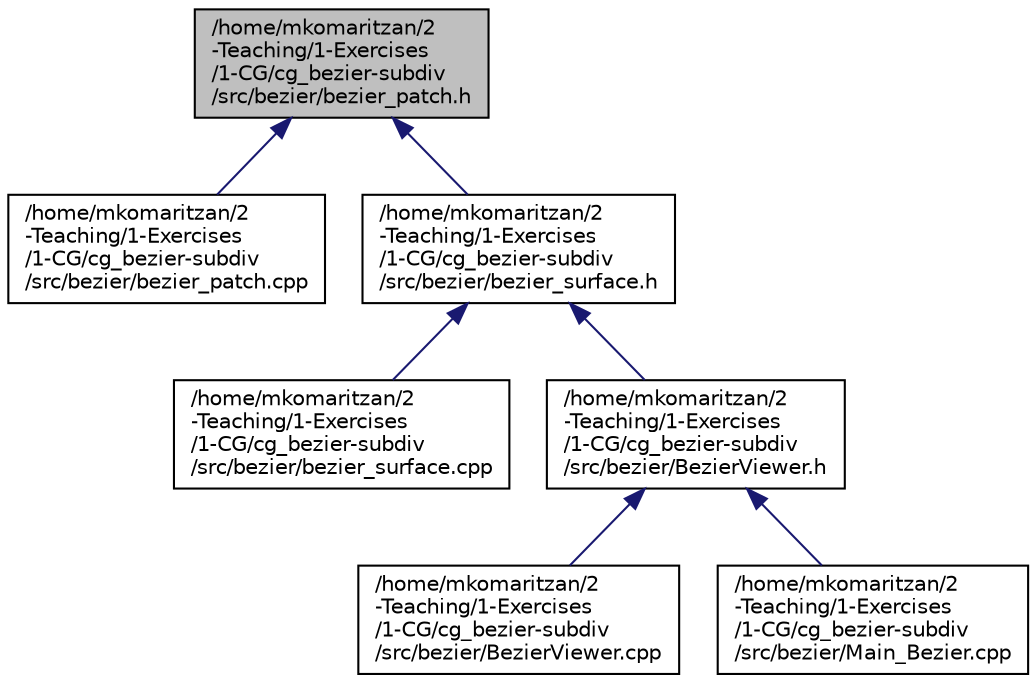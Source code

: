 digraph "/home/mkomaritzan/2-Teaching/1-Exercises/1-CG/cg_bezier-subdiv/src/bezier/bezier_patch.h"
{
  edge [fontname="Helvetica",fontsize="10",labelfontname="Helvetica",labelfontsize="10"];
  node [fontname="Helvetica",fontsize="10",shape=record];
  Node5 [label="/home/mkomaritzan/2\l-Teaching/1-Exercises\l/1-CG/cg_bezier-subdiv\l/src/bezier/bezier_patch.h",height=0.2,width=0.4,color="black", fillcolor="grey75", style="filled", fontcolor="black"];
  Node5 -> Node6 [dir="back",color="midnightblue",fontsize="10",style="solid",fontname="Helvetica"];
  Node6 [label="/home/mkomaritzan/2\l-Teaching/1-Exercises\l/1-CG/cg_bezier-subdiv\l/src/bezier/bezier_patch.cpp",height=0.2,width=0.4,color="black", fillcolor="white", style="filled",URL="$bezier__patch_8cpp.html"];
  Node5 -> Node7 [dir="back",color="midnightblue",fontsize="10",style="solid",fontname="Helvetica"];
  Node7 [label="/home/mkomaritzan/2\l-Teaching/1-Exercises\l/1-CG/cg_bezier-subdiv\l/src/bezier/bezier_surface.h",height=0.2,width=0.4,color="black", fillcolor="white", style="filled",URL="$bezier__surface_8h.html"];
  Node7 -> Node8 [dir="back",color="midnightblue",fontsize="10",style="solid",fontname="Helvetica"];
  Node8 [label="/home/mkomaritzan/2\l-Teaching/1-Exercises\l/1-CG/cg_bezier-subdiv\l/src/bezier/bezier_surface.cpp",height=0.2,width=0.4,color="black", fillcolor="white", style="filled",URL="$bezier__surface_8cpp.html"];
  Node7 -> Node9 [dir="back",color="midnightblue",fontsize="10",style="solid",fontname="Helvetica"];
  Node9 [label="/home/mkomaritzan/2\l-Teaching/1-Exercises\l/1-CG/cg_bezier-subdiv\l/src/bezier/BezierViewer.h",height=0.2,width=0.4,color="black", fillcolor="white", style="filled",URL="$BezierViewer_8h.html"];
  Node9 -> Node10 [dir="back",color="midnightblue",fontsize="10",style="solid",fontname="Helvetica"];
  Node10 [label="/home/mkomaritzan/2\l-Teaching/1-Exercises\l/1-CG/cg_bezier-subdiv\l/src/bezier/BezierViewer.cpp",height=0.2,width=0.4,color="black", fillcolor="white", style="filled",URL="$BezierViewer_8cpp.html"];
  Node9 -> Node11 [dir="back",color="midnightblue",fontsize="10",style="solid",fontname="Helvetica"];
  Node11 [label="/home/mkomaritzan/2\l-Teaching/1-Exercises\l/1-CG/cg_bezier-subdiv\l/src/bezier/Main_Bezier.cpp",height=0.2,width=0.4,color="black", fillcolor="white", style="filled",URL="$Main__Bezier_8cpp.html"];
}
